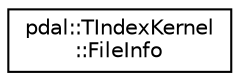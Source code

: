 digraph "Graphical Class Hierarchy"
{
  edge [fontname="Helvetica",fontsize="10",labelfontname="Helvetica",labelfontsize="10"];
  node [fontname="Helvetica",fontsize="10",shape=record];
  rankdir="LR";
  Node1 [label="pdal::TIndexKernel\l::FileInfo",height=0.2,width=0.4,color="black", fillcolor="white", style="filled",URL="$classpdal_1_1TIndexKernel.html#structpdal_1_1TIndexKernel_1_1FileInfo"];
}
